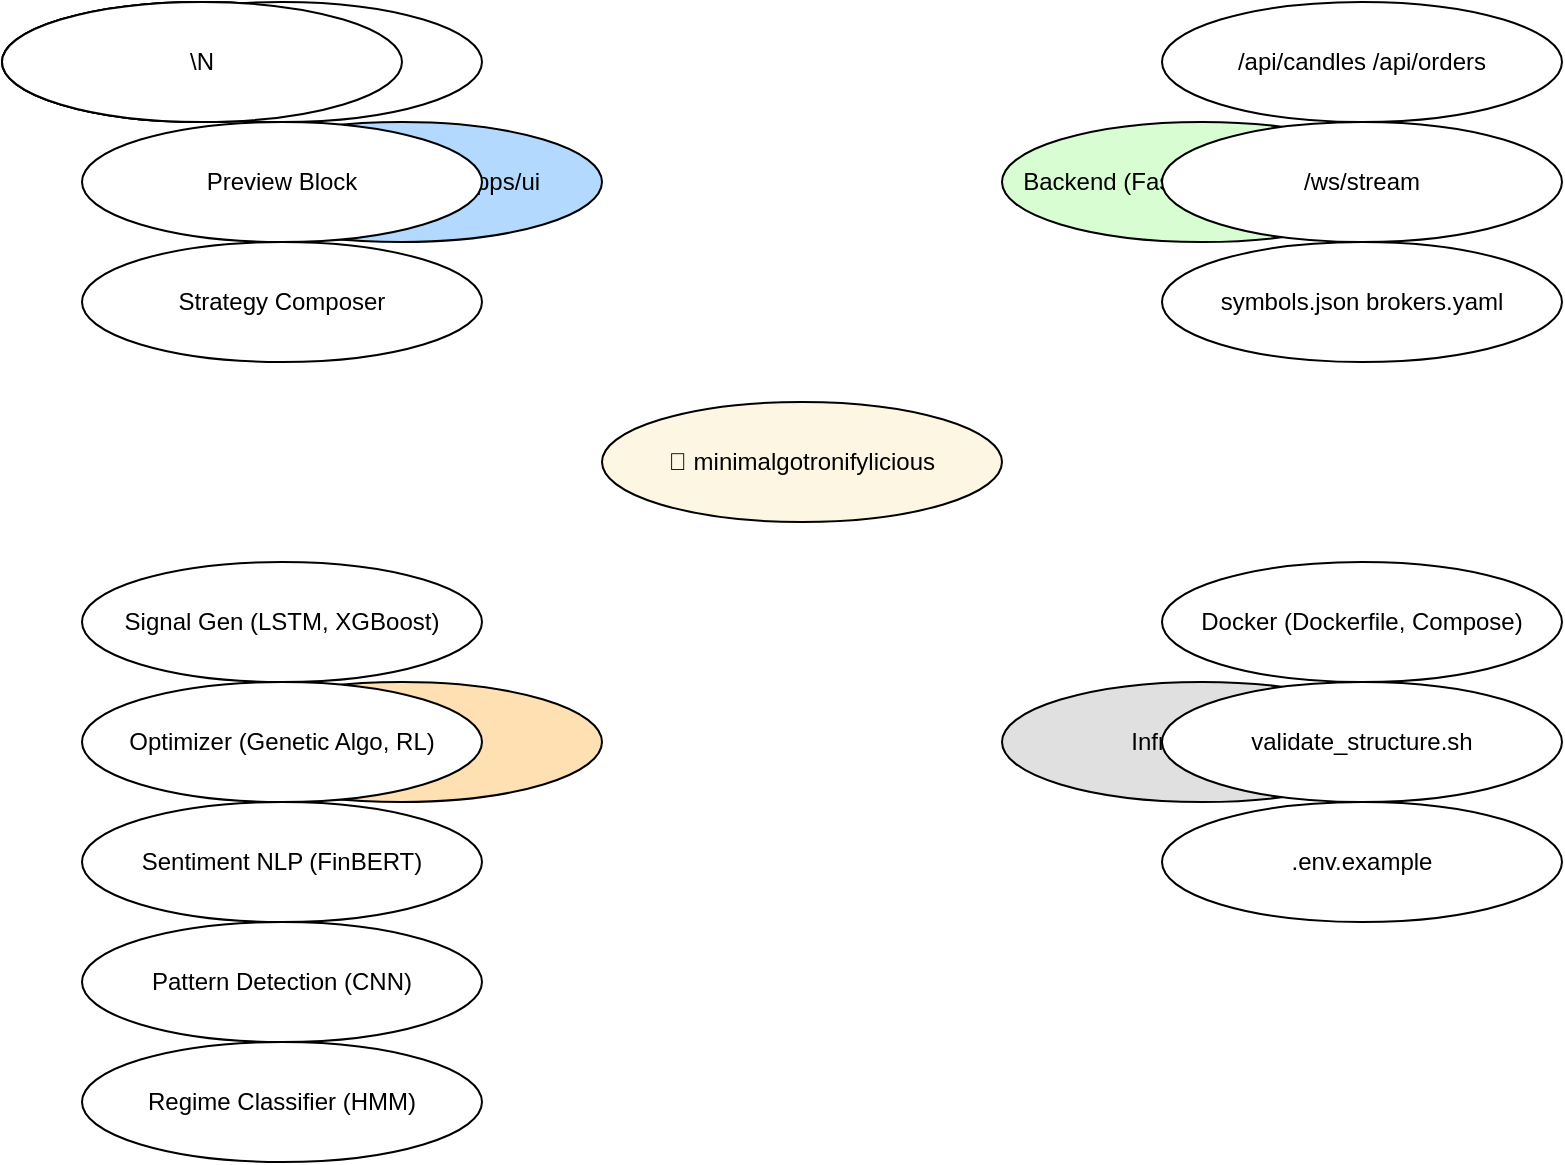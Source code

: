 <?xml version="1.0" encoding="UTF-8"?>
<mxfile>
  <diagram name="Mindmap Architecture" id="minimalgotronifylicious">
    <mxGraphModel>
      <root>
        <mxCell id="0"/>
        <mxCell id="1" parent="0"/>
        
<mxCell id="graph" value="\N" style="shape=ellipse;whiteSpace=wrap;html=1;fillColor=#ffffff;" vertex="1" parent="1">
  <mxGeometry x="0" y="0" width="200" height="60" as="geometry"/>
</mxCell>

<mxCell id="node" value="\N" style="shape=ellipse;whiteSpace=wrap;html=1;fillColor=#ffffff;" vertex="1" parent="1">
  <mxGeometry x="0" y="0" width="200" height="60" as="geometry"/>
</mxCell>

<mxCell id="CORE" value="🧠 minimalgotronifylicious" style="shape=ellipse;whiteSpace=wrap;html=1;fillColor=#fdf6e3;" vertex="1" parent="1">
  <mxGeometry x="300" y="200" width="200" height="60" as="geometry"/>
</mxCell>

<mxCell id="FE" value="Frontend (Next.js)
apps/ui" style="shape=ellipse;whiteSpace=wrap;html=1;fillColor=#b3d9ff;" vertex="1" parent="1">
  <mxGeometry x="100" y="60" width="200" height="60" as="geometry"/>
</mxCell>

<mxCell id="BE" value="Backend (FastAPI)
apps/backend" style="shape=ellipse;whiteSpace=wrap;html=1;fillColor=#d9fdd3;" vertex="1" parent="1">
  <mxGeometry x="500" y="60" width="200" height="60" as="geometry"/>
</mxCell>

<mxCell id="AI" value="AI Modules" style="shape=ellipse;whiteSpace=wrap;html=1;fillColor=#ffe0b3;" vertex="1" parent="1">
  <mxGeometry x="100" y="340" width="200" height="60" as="geometry"/>
</mxCell>

<mxCell id="INFRA" value="Infrastructure" style="shape=ellipse;whiteSpace=wrap;html=1;fillColor=#e0e0e0;" vertex="1" parent="1">
  <mxGeometry x="500" y="340" width="200" height="60" as="geometry"/>
</mxCell>

<mxCell id="FE1" value="Condition Builder" style="shape=ellipse;whiteSpace=wrap;html=1;fillColor=#ffffff;" vertex="1" parent="1">
  <mxGeometry x="40" y="0" width="200" height="60" as="geometry"/>
</mxCell>

<mxCell id="FE2" value="Preview Block" style="shape=ellipse;whiteSpace=wrap;html=1;fillColor=#ffffff;" vertex="1" parent="1">
  <mxGeometry x="40" y="60" width="200" height="60" as="geometry"/>
</mxCell>

<mxCell id="FE3" value="Strategy Composer" style="shape=ellipse;whiteSpace=wrap;html=1;fillColor=#ffffff;" vertex="1" parent="1">
  <mxGeometry x="40" y="120" width="200" height="60" as="geometry"/>
</mxCell>

<mxCell id="BE1" value="/api/candles
/api/orders" style="shape=ellipse;whiteSpace=wrap;html=1;fillColor=#ffffff;" vertex="1" parent="1">
  <mxGeometry x="580" y="0" width="200" height="60" as="geometry"/>
</mxCell>

<mxCell id="BE2" value="/ws/stream" style="shape=ellipse;whiteSpace=wrap;html=1;fillColor=#ffffff;" vertex="1" parent="1">
  <mxGeometry x="580" y="60" width="200" height="60" as="geometry"/>
</mxCell>

<mxCell id="BE3" value="symbols.json
brokers.yaml" style="shape=ellipse;whiteSpace=wrap;html=1;fillColor=#ffffff;" vertex="1" parent="1">
  <mxGeometry x="580" y="120" width="200" height="60" as="geometry"/>
</mxCell>

<mxCell id="AI1" value="Signal Gen (LSTM, XGBoost)" style="shape=ellipse;whiteSpace=wrap;html=1;fillColor=#ffffff;" vertex="1" parent="1">
  <mxGeometry x="40" y="280" width="200" height="60" as="geometry"/>
</mxCell>

<mxCell id="AI2" value="Optimizer (Genetic Algo, RL)" style="shape=ellipse;whiteSpace=wrap;html=1;fillColor=#ffffff;" vertex="1" parent="1">
  <mxGeometry x="40" y="340" width="200" height="60" as="geometry"/>
</mxCell>

<mxCell id="AI3" value="Sentiment NLP (FinBERT)" style="shape=ellipse;whiteSpace=wrap;html=1;fillColor=#ffffff;" vertex="1" parent="1">
  <mxGeometry x="40" y="400" width="200" height="60" as="geometry"/>
</mxCell>

<mxCell id="AI4" value="Pattern Detection (CNN)" style="shape=ellipse;whiteSpace=wrap;html=1;fillColor=#ffffff;" vertex="1" parent="1">
  <mxGeometry x="40" y="460" width="200" height="60" as="geometry"/>
</mxCell>

<mxCell id="AI5" value="Regime Classifier (HMM)" style="shape=ellipse;whiteSpace=wrap;html=1;fillColor=#ffffff;" vertex="1" parent="1">
  <mxGeometry x="40" y="520" width="200" height="60" as="geometry"/>
</mxCell>

<mxCell id="INF1" value="Docker
(Dockerfile, Compose)" style="shape=ellipse;whiteSpace=wrap;html=1;fillColor=#ffffff;" vertex="1" parent="1">
  <mxGeometry x="580" y="280" width="200" height="60" as="geometry"/>
</mxCell>

<mxCell id="INF2" value="validate_structure.sh" style="shape=ellipse;whiteSpace=wrap;html=1;fillColor=#ffffff;" vertex="1" parent="1">
  <mxGeometry x="580" y="340" width="200" height="60" as="geometry"/>
</mxCell>

<mxCell id="INF3" value=".env.example" style="shape=ellipse;whiteSpace=wrap;html=1;fillColor=#ffffff;" vertex="1" parent="1">
  <mxGeometry x="580" y="400" width="200" height="60" as="geometry"/>
</mxCell>

<mxCell id="\n" value="\N" style="shape=ellipse;whiteSpace=wrap;html=1;fillColor=#ffffff;" vertex="1" parent="1">
  <mxGeometry x="0" y="0" width="200" height="60" as="geometry"/>
</mxCell>

      </root>
    </mxGraphModel>
  </diagram>
</mxfile>
